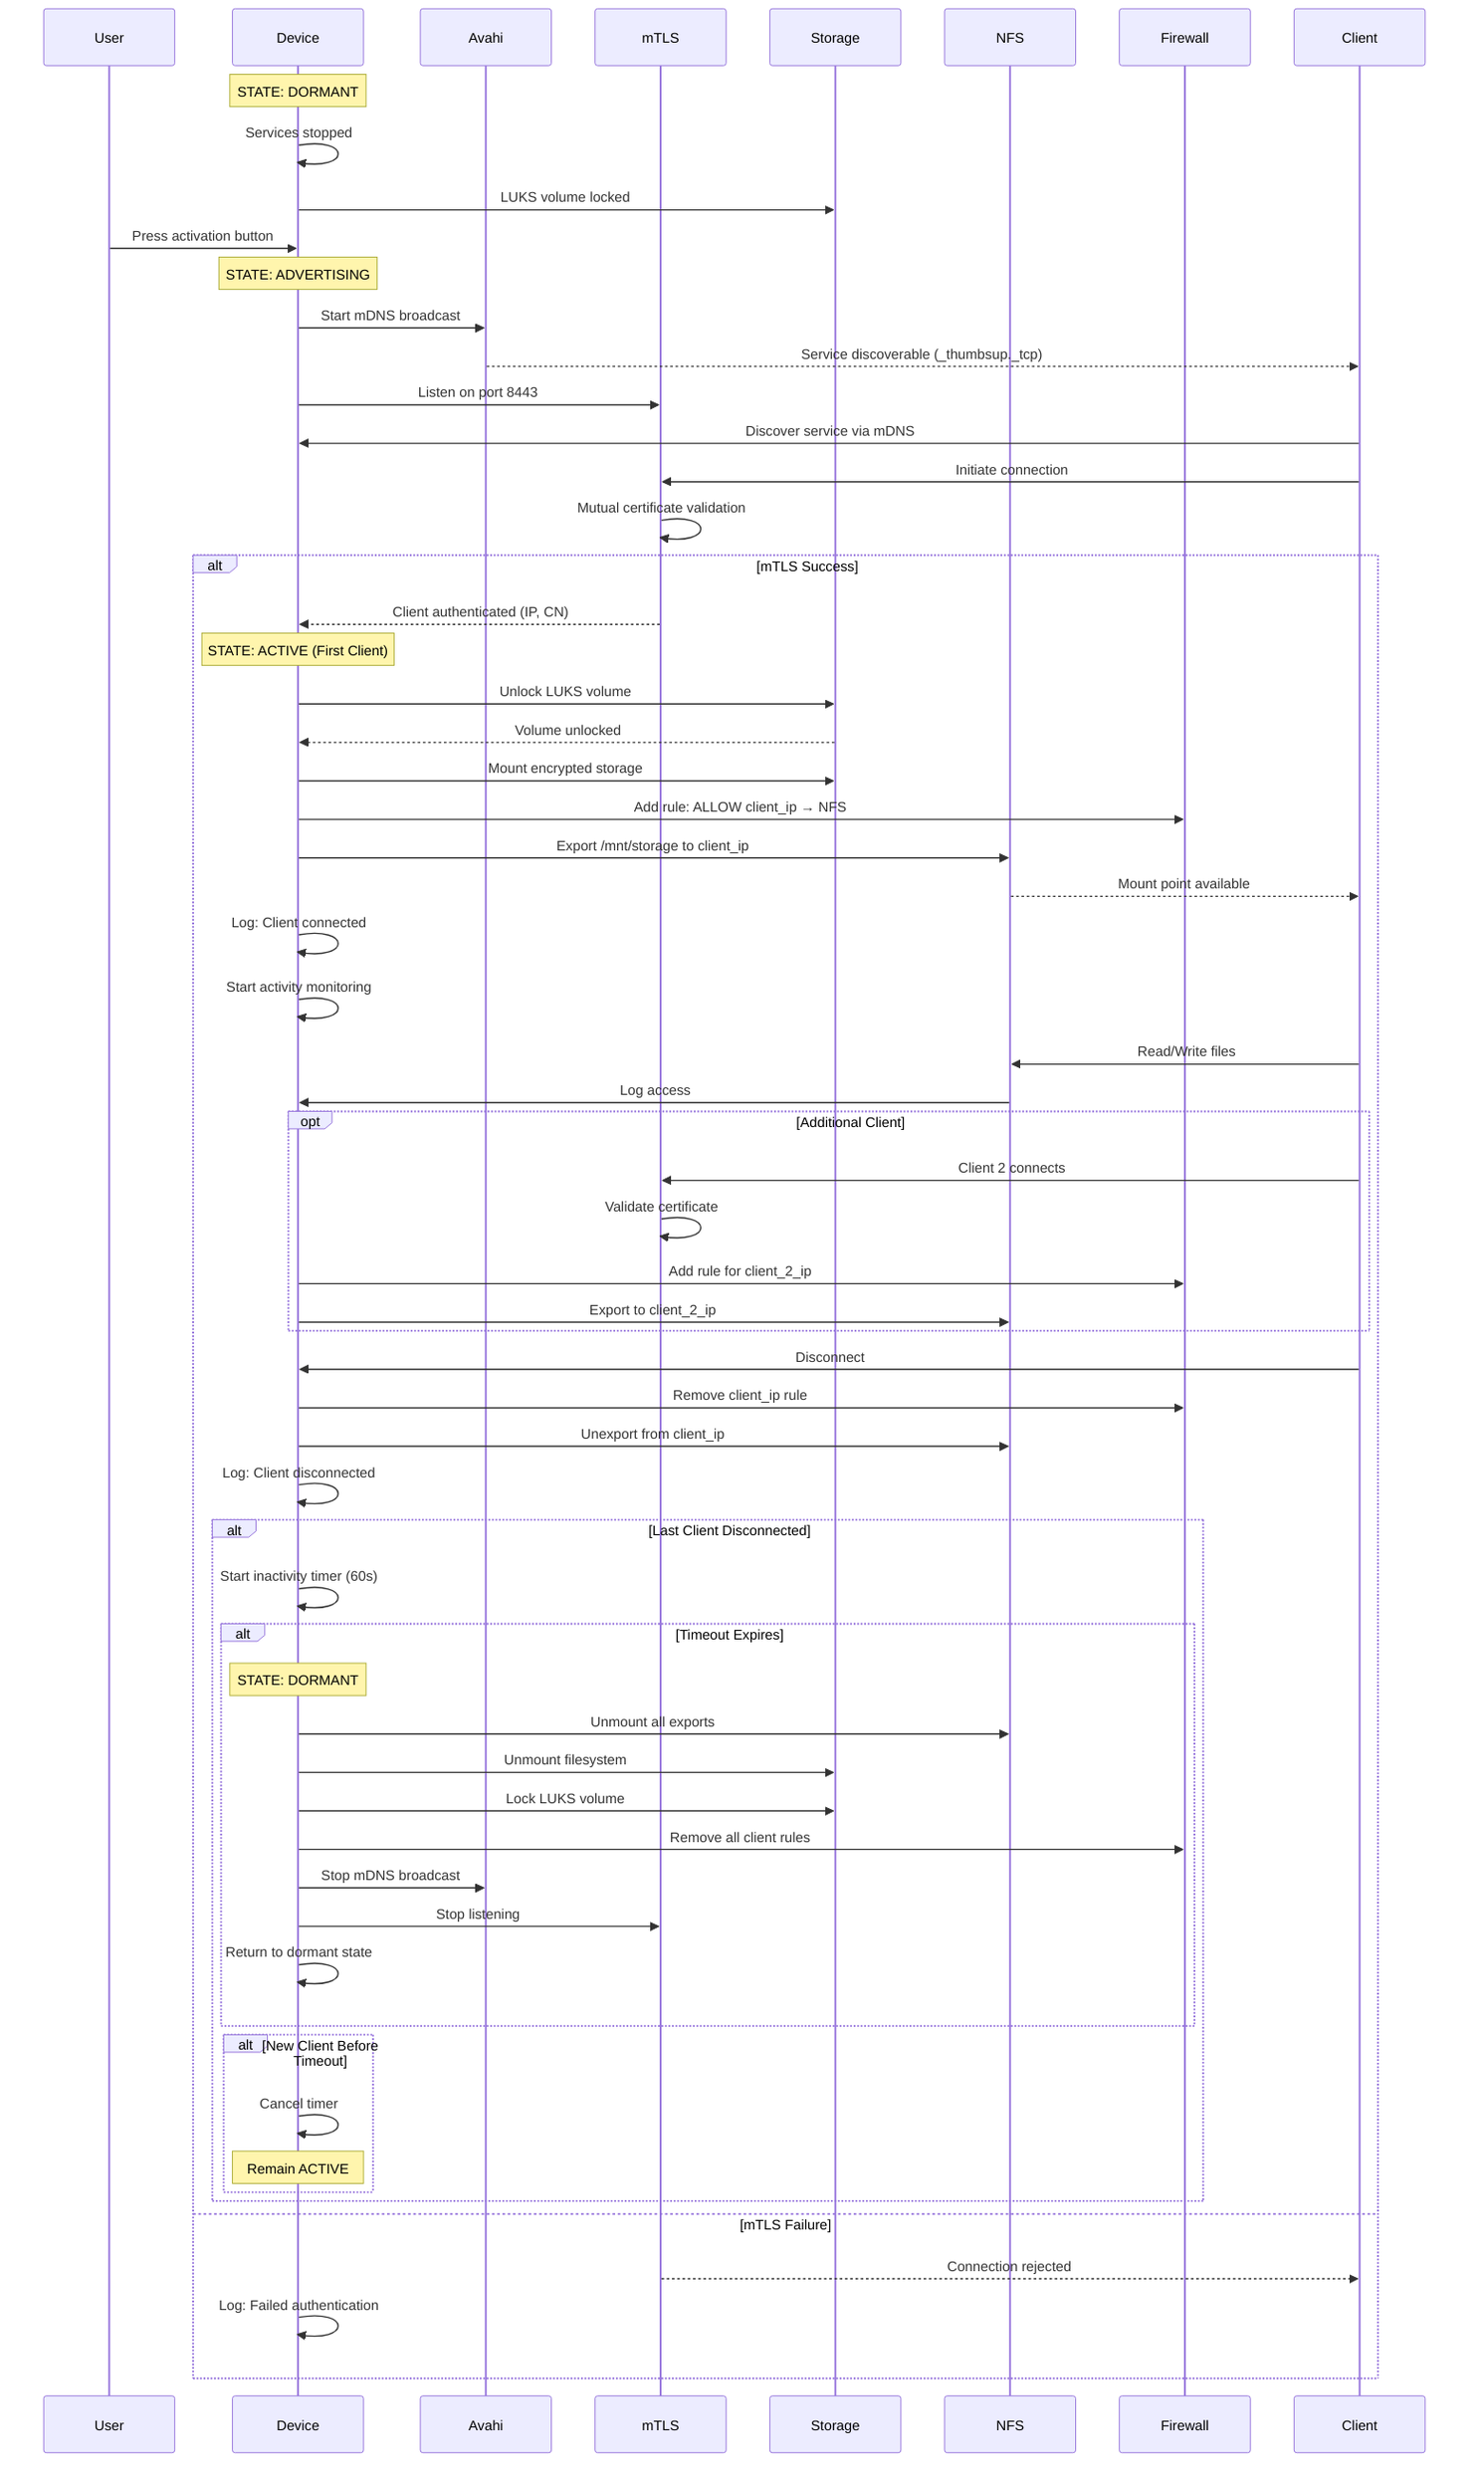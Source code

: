 sequenceDiagram
    participant User
    participant Device
    participant Avahi
    participant mTLS
    participant Storage
    participant NFS
    participant Firewall
    participant Client
    
    Note over Device: STATE: DORMANT
    Device->>Device: Services stopped
    Device->>Storage: LUKS volume locked
    
    User->>Device: Press activation button
    
    Note over Device: STATE: ADVERTISING
    Device->>Avahi: Start mDNS broadcast
    Avahi-->>Client: Service discoverable (_thumbsup._tcp)
    Device->>mTLS: Listen on port 8443
    
    Client->>Device: Discover service via mDNS
    Client->>mTLS: Initiate connection
    
    mTLS->>mTLS: Mutual certificate validation
    alt mTLS Success
        mTLS-->>Device: Client authenticated (IP, CN)
        
        Note over Device: STATE: ACTIVE (First Client)
        Device->>Storage: Unlock LUKS volume
        Storage-->>Device: Volume unlocked
        Device->>Storage: Mount encrypted storage
        
        Device->>Firewall: Add rule: ALLOW client_ip → NFS
        Device->>NFS: Export /mnt/storage to client_ip
        NFS-->>Client: Mount point available
        
        Device->>Device: Log: Client connected
        Device->>Device: Start activity monitoring
        
        Client->>NFS: Read/Write files
        NFS->>Device: Log access
        
        opt Additional Client
            Client->>mTLS: Client 2 connects
            mTLS->>mTLS: Validate certificate
            Device->>Firewall: Add rule for client_2_ip
            Device->>NFS: Export to client_2_ip
        end
        
        Client->>Device: Disconnect
        Device->>Firewall: Remove client_ip rule
        Device->>NFS: Unexport from client_ip
        Device->>Device: Log: Client disconnected
        
        alt Last Client Disconnected
            Device->>Device: Start inactivity timer (60s)
            
            alt Timeout Expires
                Note over Device: STATE: DORMANT
                Device->>NFS: Unmount all exports
                Device->>Storage: Unmount filesystem
                Device->>Storage: Lock LUKS volume
                Device->>Firewall: Remove all client rules
                Device->>Avahi: Stop mDNS broadcast
                Device->>mTLS: Stop listening
                Device->>Device: Return to dormant state
            end
            
            alt New Client Before Timeout
                Device->>Device: Cancel timer
                Note over Device: Remain ACTIVE
            end
        end
        
    else mTLS Failure
        mTLS-->>Client: Connection rejected
        Device->>Device: Log: Failed authentication
    end